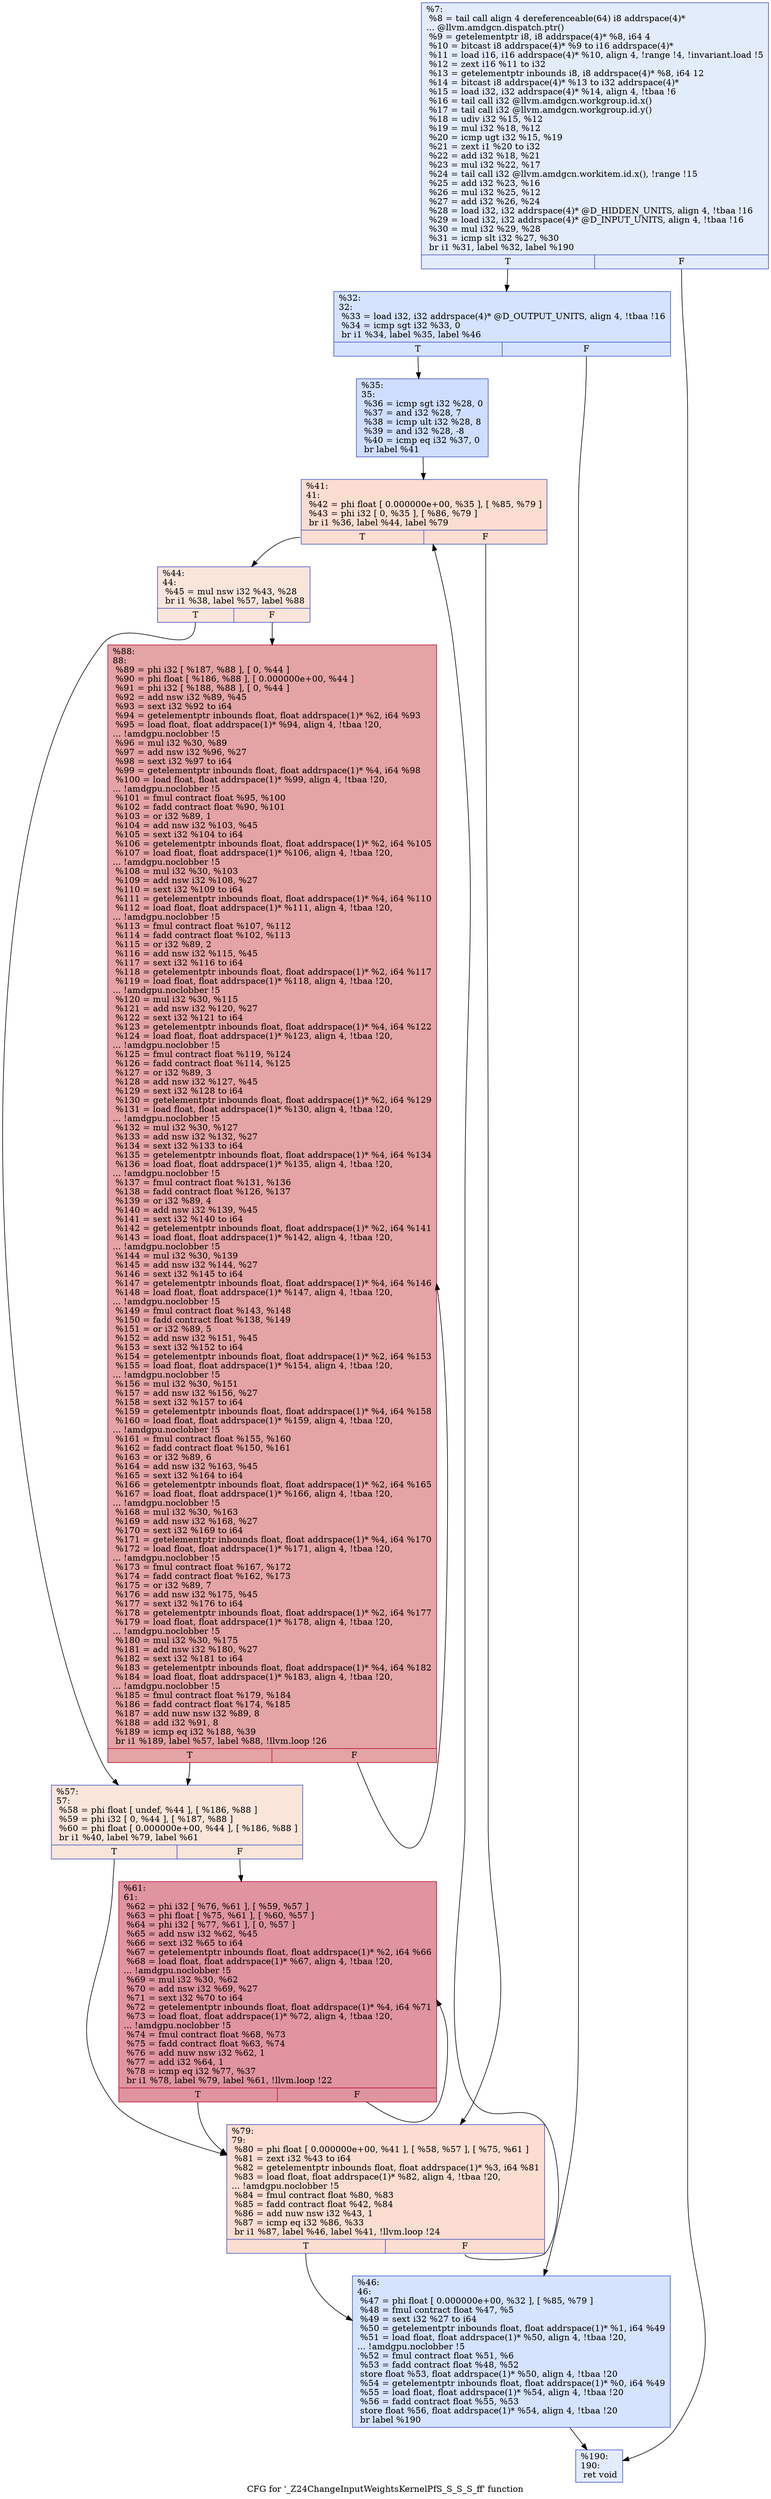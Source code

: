digraph "CFG for '_Z24ChangeInputWeightsKernelPfS_S_S_S_ff' function" {
	label="CFG for '_Z24ChangeInputWeightsKernelPfS_S_S_S_ff' function";

	Node0x4c5f5d0 [shape=record,color="#3d50c3ff", style=filled, fillcolor="#bfd3f670",label="{%7:\l  %8 = tail call align 4 dereferenceable(64) i8 addrspace(4)*\l... @llvm.amdgcn.dispatch.ptr()\l  %9 = getelementptr i8, i8 addrspace(4)* %8, i64 4\l  %10 = bitcast i8 addrspace(4)* %9 to i16 addrspace(4)*\l  %11 = load i16, i16 addrspace(4)* %10, align 4, !range !4, !invariant.load !5\l  %12 = zext i16 %11 to i32\l  %13 = getelementptr inbounds i8, i8 addrspace(4)* %8, i64 12\l  %14 = bitcast i8 addrspace(4)* %13 to i32 addrspace(4)*\l  %15 = load i32, i32 addrspace(4)* %14, align 4, !tbaa !6\l  %16 = tail call i32 @llvm.amdgcn.workgroup.id.x()\l  %17 = tail call i32 @llvm.amdgcn.workgroup.id.y()\l  %18 = udiv i32 %15, %12\l  %19 = mul i32 %18, %12\l  %20 = icmp ugt i32 %15, %19\l  %21 = zext i1 %20 to i32\l  %22 = add i32 %18, %21\l  %23 = mul i32 %22, %17\l  %24 = tail call i32 @llvm.amdgcn.workitem.id.x(), !range !15\l  %25 = add i32 %23, %16\l  %26 = mul i32 %25, %12\l  %27 = add i32 %26, %24\l  %28 = load i32, i32 addrspace(4)* @D_HIDDEN_UNITS, align 4, !tbaa !16\l  %29 = load i32, i32 addrspace(4)* @D_INPUT_UNITS, align 4, !tbaa !16\l  %30 = mul i32 %29, %28\l  %31 = icmp slt i32 %27, %30\l  br i1 %31, label %32, label %190\l|{<s0>T|<s1>F}}"];
	Node0x4c5f5d0:s0 -> Node0x4c620e0;
	Node0x4c5f5d0:s1 -> Node0x4c62170;
	Node0x4c620e0 [shape=record,color="#3d50c3ff", style=filled, fillcolor="#a1c0ff70",label="{%32:\l32:                                               \l  %33 = load i32, i32 addrspace(4)* @D_OUTPUT_UNITS, align 4, !tbaa !16\l  %34 = icmp sgt i32 %33, 0\l  br i1 %34, label %35, label %46\l|{<s0>T|<s1>F}}"];
	Node0x4c620e0:s0 -> Node0x4c624c0;
	Node0x4c620e0:s1 -> Node0x4c62510;
	Node0x4c624c0 [shape=record,color="#3d50c3ff", style=filled, fillcolor="#93b5fe70",label="{%35:\l35:                                               \l  %36 = icmp sgt i32 %28, 0\l  %37 = and i32 %28, 7\l  %38 = icmp ult i32 %28, 8\l  %39 = and i32 %28, -8\l  %40 = icmp eq i32 %37, 0\l  br label %41\l}"];
	Node0x4c624c0 -> Node0x4c62980;
	Node0x4c62980 [shape=record,color="#3d50c3ff", style=filled, fillcolor="#f7b39670",label="{%41:\l41:                                               \l  %42 = phi float [ 0.000000e+00, %35 ], [ %85, %79 ]\l  %43 = phi i32 [ 0, %35 ], [ %86, %79 ]\l  br i1 %36, label %44, label %79\l|{<s0>T|<s1>F}}"];
	Node0x4c62980:s0 -> Node0x4c63720;
	Node0x4c62980:s1 -> Node0x4c634c0;
	Node0x4c63720 [shape=record,color="#3d50c3ff", style=filled, fillcolor="#f4c5ad70",label="{%44:\l44:                                               \l  %45 = mul nsw i32 %43, %28\l  br i1 %38, label %57, label %88\l|{<s0>T|<s1>F}}"];
	Node0x4c63720:s0 -> Node0x4c638f0;
	Node0x4c63720:s1 -> Node0x4c63940;
	Node0x4c62510 [shape=record,color="#3d50c3ff", style=filled, fillcolor="#a1c0ff70",label="{%46:\l46:                                               \l  %47 = phi float [ 0.000000e+00, %32 ], [ %85, %79 ]\l  %48 = fmul contract float %47, %5\l  %49 = sext i32 %27 to i64\l  %50 = getelementptr inbounds float, float addrspace(1)* %1, i64 %49\l  %51 = load float, float addrspace(1)* %50, align 4, !tbaa !20,\l... !amdgpu.noclobber !5\l  %52 = fmul contract float %51, %6\l  %53 = fadd contract float %48, %52\l  store float %53, float addrspace(1)* %50, align 4, !tbaa !20\l  %54 = getelementptr inbounds float, float addrspace(1)* %0, i64 %49\l  %55 = load float, float addrspace(1)* %54, align 4, !tbaa !20\l  %56 = fadd contract float %55, %53\l  store float %56, float addrspace(1)* %54, align 4, !tbaa !20\l  br label %190\l}"];
	Node0x4c62510 -> Node0x4c62170;
	Node0x4c638f0 [shape=record,color="#3d50c3ff", style=filled, fillcolor="#f4c5ad70",label="{%57:\l57:                                               \l  %58 = phi float [ undef, %44 ], [ %186, %88 ]\l  %59 = phi i32 [ 0, %44 ], [ %187, %88 ]\l  %60 = phi float [ 0.000000e+00, %44 ], [ %186, %88 ]\l  br i1 %40, label %79, label %61\l|{<s0>T|<s1>F}}"];
	Node0x4c638f0:s0 -> Node0x4c634c0;
	Node0x4c638f0:s1 -> Node0x4c655f0;
	Node0x4c655f0 [shape=record,color="#b70d28ff", style=filled, fillcolor="#b70d2870",label="{%61:\l61:                                               \l  %62 = phi i32 [ %76, %61 ], [ %59, %57 ]\l  %63 = phi float [ %75, %61 ], [ %60, %57 ]\l  %64 = phi i32 [ %77, %61 ], [ 0, %57 ]\l  %65 = add nsw i32 %62, %45\l  %66 = sext i32 %65 to i64\l  %67 = getelementptr inbounds float, float addrspace(1)* %2, i64 %66\l  %68 = load float, float addrspace(1)* %67, align 4, !tbaa !20,\l... !amdgpu.noclobber !5\l  %69 = mul i32 %30, %62\l  %70 = add nsw i32 %69, %27\l  %71 = sext i32 %70 to i64\l  %72 = getelementptr inbounds float, float addrspace(1)* %4, i64 %71\l  %73 = load float, float addrspace(1)* %72, align 4, !tbaa !20,\l... !amdgpu.noclobber !5\l  %74 = fmul contract float %68, %73\l  %75 = fadd contract float %63, %74\l  %76 = add nuw nsw i32 %62, 1\l  %77 = add i32 %64, 1\l  %78 = icmp eq i32 %77, %37\l  br i1 %78, label %79, label %61, !llvm.loop !22\l|{<s0>T|<s1>F}}"];
	Node0x4c655f0:s0 -> Node0x4c634c0;
	Node0x4c655f0:s1 -> Node0x4c655f0;
	Node0x4c634c0 [shape=record,color="#3d50c3ff", style=filled, fillcolor="#f7b39670",label="{%79:\l79:                                               \l  %80 = phi float [ 0.000000e+00, %41 ], [ %58, %57 ], [ %75, %61 ]\l  %81 = zext i32 %43 to i64\l  %82 = getelementptr inbounds float, float addrspace(1)* %3, i64 %81\l  %83 = load float, float addrspace(1)* %82, align 4, !tbaa !20,\l... !amdgpu.noclobber !5\l  %84 = fmul contract float %80, %83\l  %85 = fadd contract float %42, %84\l  %86 = add nuw nsw i32 %43, 1\l  %87 = icmp eq i32 %86, %33\l  br i1 %87, label %46, label %41, !llvm.loop !24\l|{<s0>T|<s1>F}}"];
	Node0x4c634c0:s0 -> Node0x4c62510;
	Node0x4c634c0:s1 -> Node0x4c62980;
	Node0x4c63940 [shape=record,color="#b70d28ff", style=filled, fillcolor="#c32e3170",label="{%88:\l88:                                               \l  %89 = phi i32 [ %187, %88 ], [ 0, %44 ]\l  %90 = phi float [ %186, %88 ], [ 0.000000e+00, %44 ]\l  %91 = phi i32 [ %188, %88 ], [ 0, %44 ]\l  %92 = add nsw i32 %89, %45\l  %93 = sext i32 %92 to i64\l  %94 = getelementptr inbounds float, float addrspace(1)* %2, i64 %93\l  %95 = load float, float addrspace(1)* %94, align 4, !tbaa !20,\l... !amdgpu.noclobber !5\l  %96 = mul i32 %30, %89\l  %97 = add nsw i32 %96, %27\l  %98 = sext i32 %97 to i64\l  %99 = getelementptr inbounds float, float addrspace(1)* %4, i64 %98\l  %100 = load float, float addrspace(1)* %99, align 4, !tbaa !20,\l... !amdgpu.noclobber !5\l  %101 = fmul contract float %95, %100\l  %102 = fadd contract float %90, %101\l  %103 = or i32 %89, 1\l  %104 = add nsw i32 %103, %45\l  %105 = sext i32 %104 to i64\l  %106 = getelementptr inbounds float, float addrspace(1)* %2, i64 %105\l  %107 = load float, float addrspace(1)* %106, align 4, !tbaa !20,\l... !amdgpu.noclobber !5\l  %108 = mul i32 %30, %103\l  %109 = add nsw i32 %108, %27\l  %110 = sext i32 %109 to i64\l  %111 = getelementptr inbounds float, float addrspace(1)* %4, i64 %110\l  %112 = load float, float addrspace(1)* %111, align 4, !tbaa !20,\l... !amdgpu.noclobber !5\l  %113 = fmul contract float %107, %112\l  %114 = fadd contract float %102, %113\l  %115 = or i32 %89, 2\l  %116 = add nsw i32 %115, %45\l  %117 = sext i32 %116 to i64\l  %118 = getelementptr inbounds float, float addrspace(1)* %2, i64 %117\l  %119 = load float, float addrspace(1)* %118, align 4, !tbaa !20,\l... !amdgpu.noclobber !5\l  %120 = mul i32 %30, %115\l  %121 = add nsw i32 %120, %27\l  %122 = sext i32 %121 to i64\l  %123 = getelementptr inbounds float, float addrspace(1)* %4, i64 %122\l  %124 = load float, float addrspace(1)* %123, align 4, !tbaa !20,\l... !amdgpu.noclobber !5\l  %125 = fmul contract float %119, %124\l  %126 = fadd contract float %114, %125\l  %127 = or i32 %89, 3\l  %128 = add nsw i32 %127, %45\l  %129 = sext i32 %128 to i64\l  %130 = getelementptr inbounds float, float addrspace(1)* %2, i64 %129\l  %131 = load float, float addrspace(1)* %130, align 4, !tbaa !20,\l... !amdgpu.noclobber !5\l  %132 = mul i32 %30, %127\l  %133 = add nsw i32 %132, %27\l  %134 = sext i32 %133 to i64\l  %135 = getelementptr inbounds float, float addrspace(1)* %4, i64 %134\l  %136 = load float, float addrspace(1)* %135, align 4, !tbaa !20,\l... !amdgpu.noclobber !5\l  %137 = fmul contract float %131, %136\l  %138 = fadd contract float %126, %137\l  %139 = or i32 %89, 4\l  %140 = add nsw i32 %139, %45\l  %141 = sext i32 %140 to i64\l  %142 = getelementptr inbounds float, float addrspace(1)* %2, i64 %141\l  %143 = load float, float addrspace(1)* %142, align 4, !tbaa !20,\l... !amdgpu.noclobber !5\l  %144 = mul i32 %30, %139\l  %145 = add nsw i32 %144, %27\l  %146 = sext i32 %145 to i64\l  %147 = getelementptr inbounds float, float addrspace(1)* %4, i64 %146\l  %148 = load float, float addrspace(1)* %147, align 4, !tbaa !20,\l... !amdgpu.noclobber !5\l  %149 = fmul contract float %143, %148\l  %150 = fadd contract float %138, %149\l  %151 = or i32 %89, 5\l  %152 = add nsw i32 %151, %45\l  %153 = sext i32 %152 to i64\l  %154 = getelementptr inbounds float, float addrspace(1)* %2, i64 %153\l  %155 = load float, float addrspace(1)* %154, align 4, !tbaa !20,\l... !amdgpu.noclobber !5\l  %156 = mul i32 %30, %151\l  %157 = add nsw i32 %156, %27\l  %158 = sext i32 %157 to i64\l  %159 = getelementptr inbounds float, float addrspace(1)* %4, i64 %158\l  %160 = load float, float addrspace(1)* %159, align 4, !tbaa !20,\l... !amdgpu.noclobber !5\l  %161 = fmul contract float %155, %160\l  %162 = fadd contract float %150, %161\l  %163 = or i32 %89, 6\l  %164 = add nsw i32 %163, %45\l  %165 = sext i32 %164 to i64\l  %166 = getelementptr inbounds float, float addrspace(1)* %2, i64 %165\l  %167 = load float, float addrspace(1)* %166, align 4, !tbaa !20,\l... !amdgpu.noclobber !5\l  %168 = mul i32 %30, %163\l  %169 = add nsw i32 %168, %27\l  %170 = sext i32 %169 to i64\l  %171 = getelementptr inbounds float, float addrspace(1)* %4, i64 %170\l  %172 = load float, float addrspace(1)* %171, align 4, !tbaa !20,\l... !amdgpu.noclobber !5\l  %173 = fmul contract float %167, %172\l  %174 = fadd contract float %162, %173\l  %175 = or i32 %89, 7\l  %176 = add nsw i32 %175, %45\l  %177 = sext i32 %176 to i64\l  %178 = getelementptr inbounds float, float addrspace(1)* %2, i64 %177\l  %179 = load float, float addrspace(1)* %178, align 4, !tbaa !20,\l... !amdgpu.noclobber !5\l  %180 = mul i32 %30, %175\l  %181 = add nsw i32 %180, %27\l  %182 = sext i32 %181 to i64\l  %183 = getelementptr inbounds float, float addrspace(1)* %4, i64 %182\l  %184 = load float, float addrspace(1)* %183, align 4, !tbaa !20,\l... !amdgpu.noclobber !5\l  %185 = fmul contract float %179, %184\l  %186 = fadd contract float %174, %185\l  %187 = add nuw nsw i32 %89, 8\l  %188 = add i32 %91, 8\l  %189 = icmp eq i32 %188, %39\l  br i1 %189, label %57, label %88, !llvm.loop !26\l|{<s0>T|<s1>F}}"];
	Node0x4c63940:s0 -> Node0x4c638f0;
	Node0x4c63940:s1 -> Node0x4c63940;
	Node0x4c62170 [shape=record,color="#3d50c3ff", style=filled, fillcolor="#bfd3f670",label="{%190:\l190:                                              \l  ret void\l}"];
}
